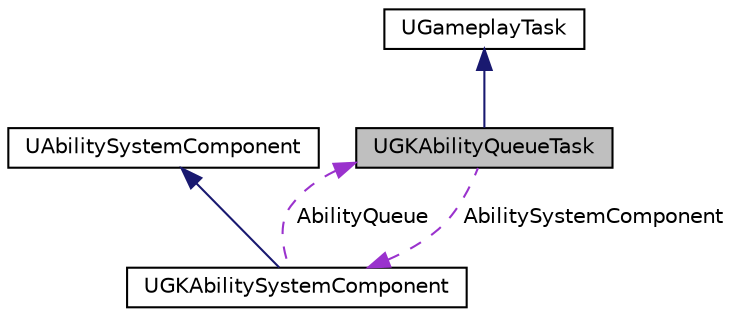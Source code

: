digraph "UGKAbilityQueueTask"
{
 // LATEX_PDF_SIZE
  edge [fontname="Helvetica",fontsize="10",labelfontname="Helvetica",labelfontsize="10"];
  node [fontname="Helvetica",fontsize="10",shape=record];
  Node1 [label="UGKAbilityQueueTask",height=0.2,width=0.4,color="black", fillcolor="grey75", style="filled", fontcolor="black",tooltip=" "];
  Node2 -> Node1 [dir="back",color="midnightblue",fontsize="10",style="solid",fontname="Helvetica"];
  Node2 [label="UGameplayTask",height=0.2,width=0.4,color="black", fillcolor="white", style="filled",tooltip=" "];
  Node3 -> Node1 [dir="back",color="darkorchid3",fontsize="10",style="dashed",label=" AbilitySystemComponent" ,fontname="Helvetica"];
  Node3 [label="UGKAbilitySystemComponent",height=0.2,width=0.4,color="black", fillcolor="white", style="filled",URL="$classUGKAbilitySystemComponent.html",tooltip=" "];
  Node4 -> Node3 [dir="back",color="midnightblue",fontsize="10",style="solid",fontname="Helvetica"];
  Node4 [label="UAbilitySystemComponent",height=0.2,width=0.4,color="black", fillcolor="white", style="filled",tooltip=" "];
  Node1 -> Node3 [dir="back",color="darkorchid3",fontsize="10",style="dashed",label=" AbilityQueue" ,fontname="Helvetica"];
}
